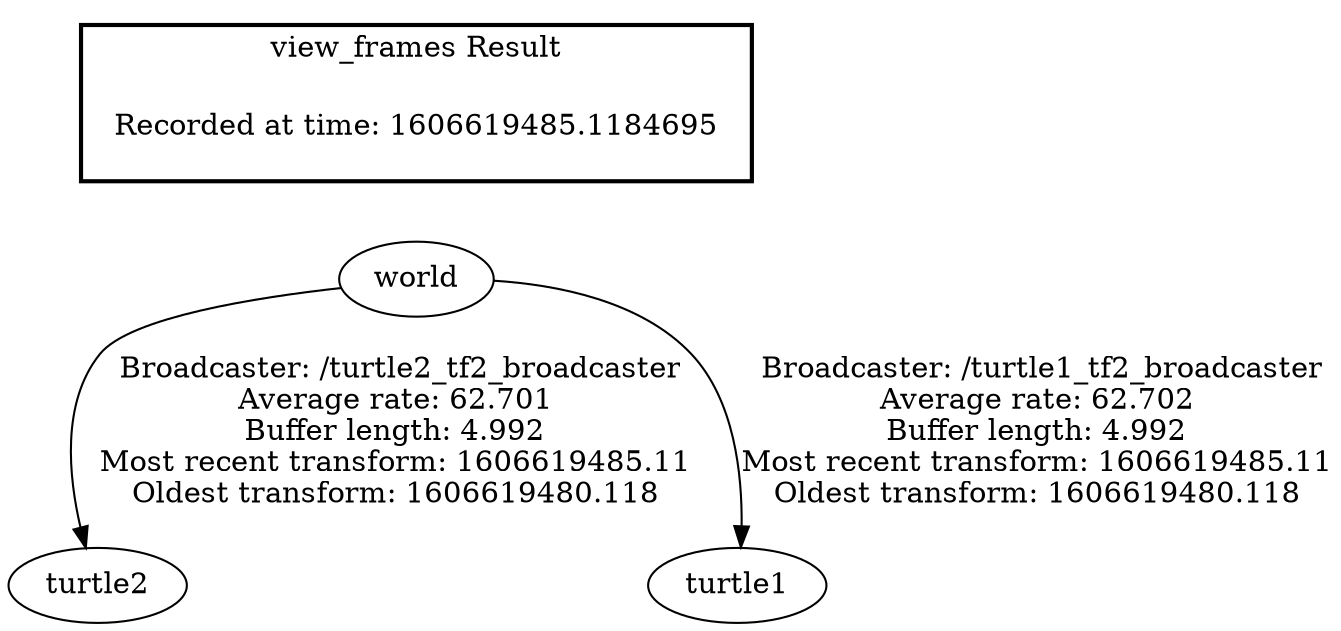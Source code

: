 digraph G {
"world" -> "turtle2"[label=" Broadcaster: /turtle2_tf2_broadcaster\nAverage rate: 62.701\nBuffer length: 4.992\nMost recent transform: 1606619485.11\nOldest transform: 1606619480.118\n"];
"world" -> "turtle1"[label=" Broadcaster: /turtle1_tf2_broadcaster\nAverage rate: 62.702\nBuffer length: 4.992\nMost recent transform: 1606619485.11\nOldest transform: 1606619480.118\n"];
edge [style=invis];
 subgraph cluster_legend { style=bold; color=black; label ="view_frames Result";
"Recorded at time: 1606619485.1184695"[ shape=plaintext ] ;
}->"world";
}
